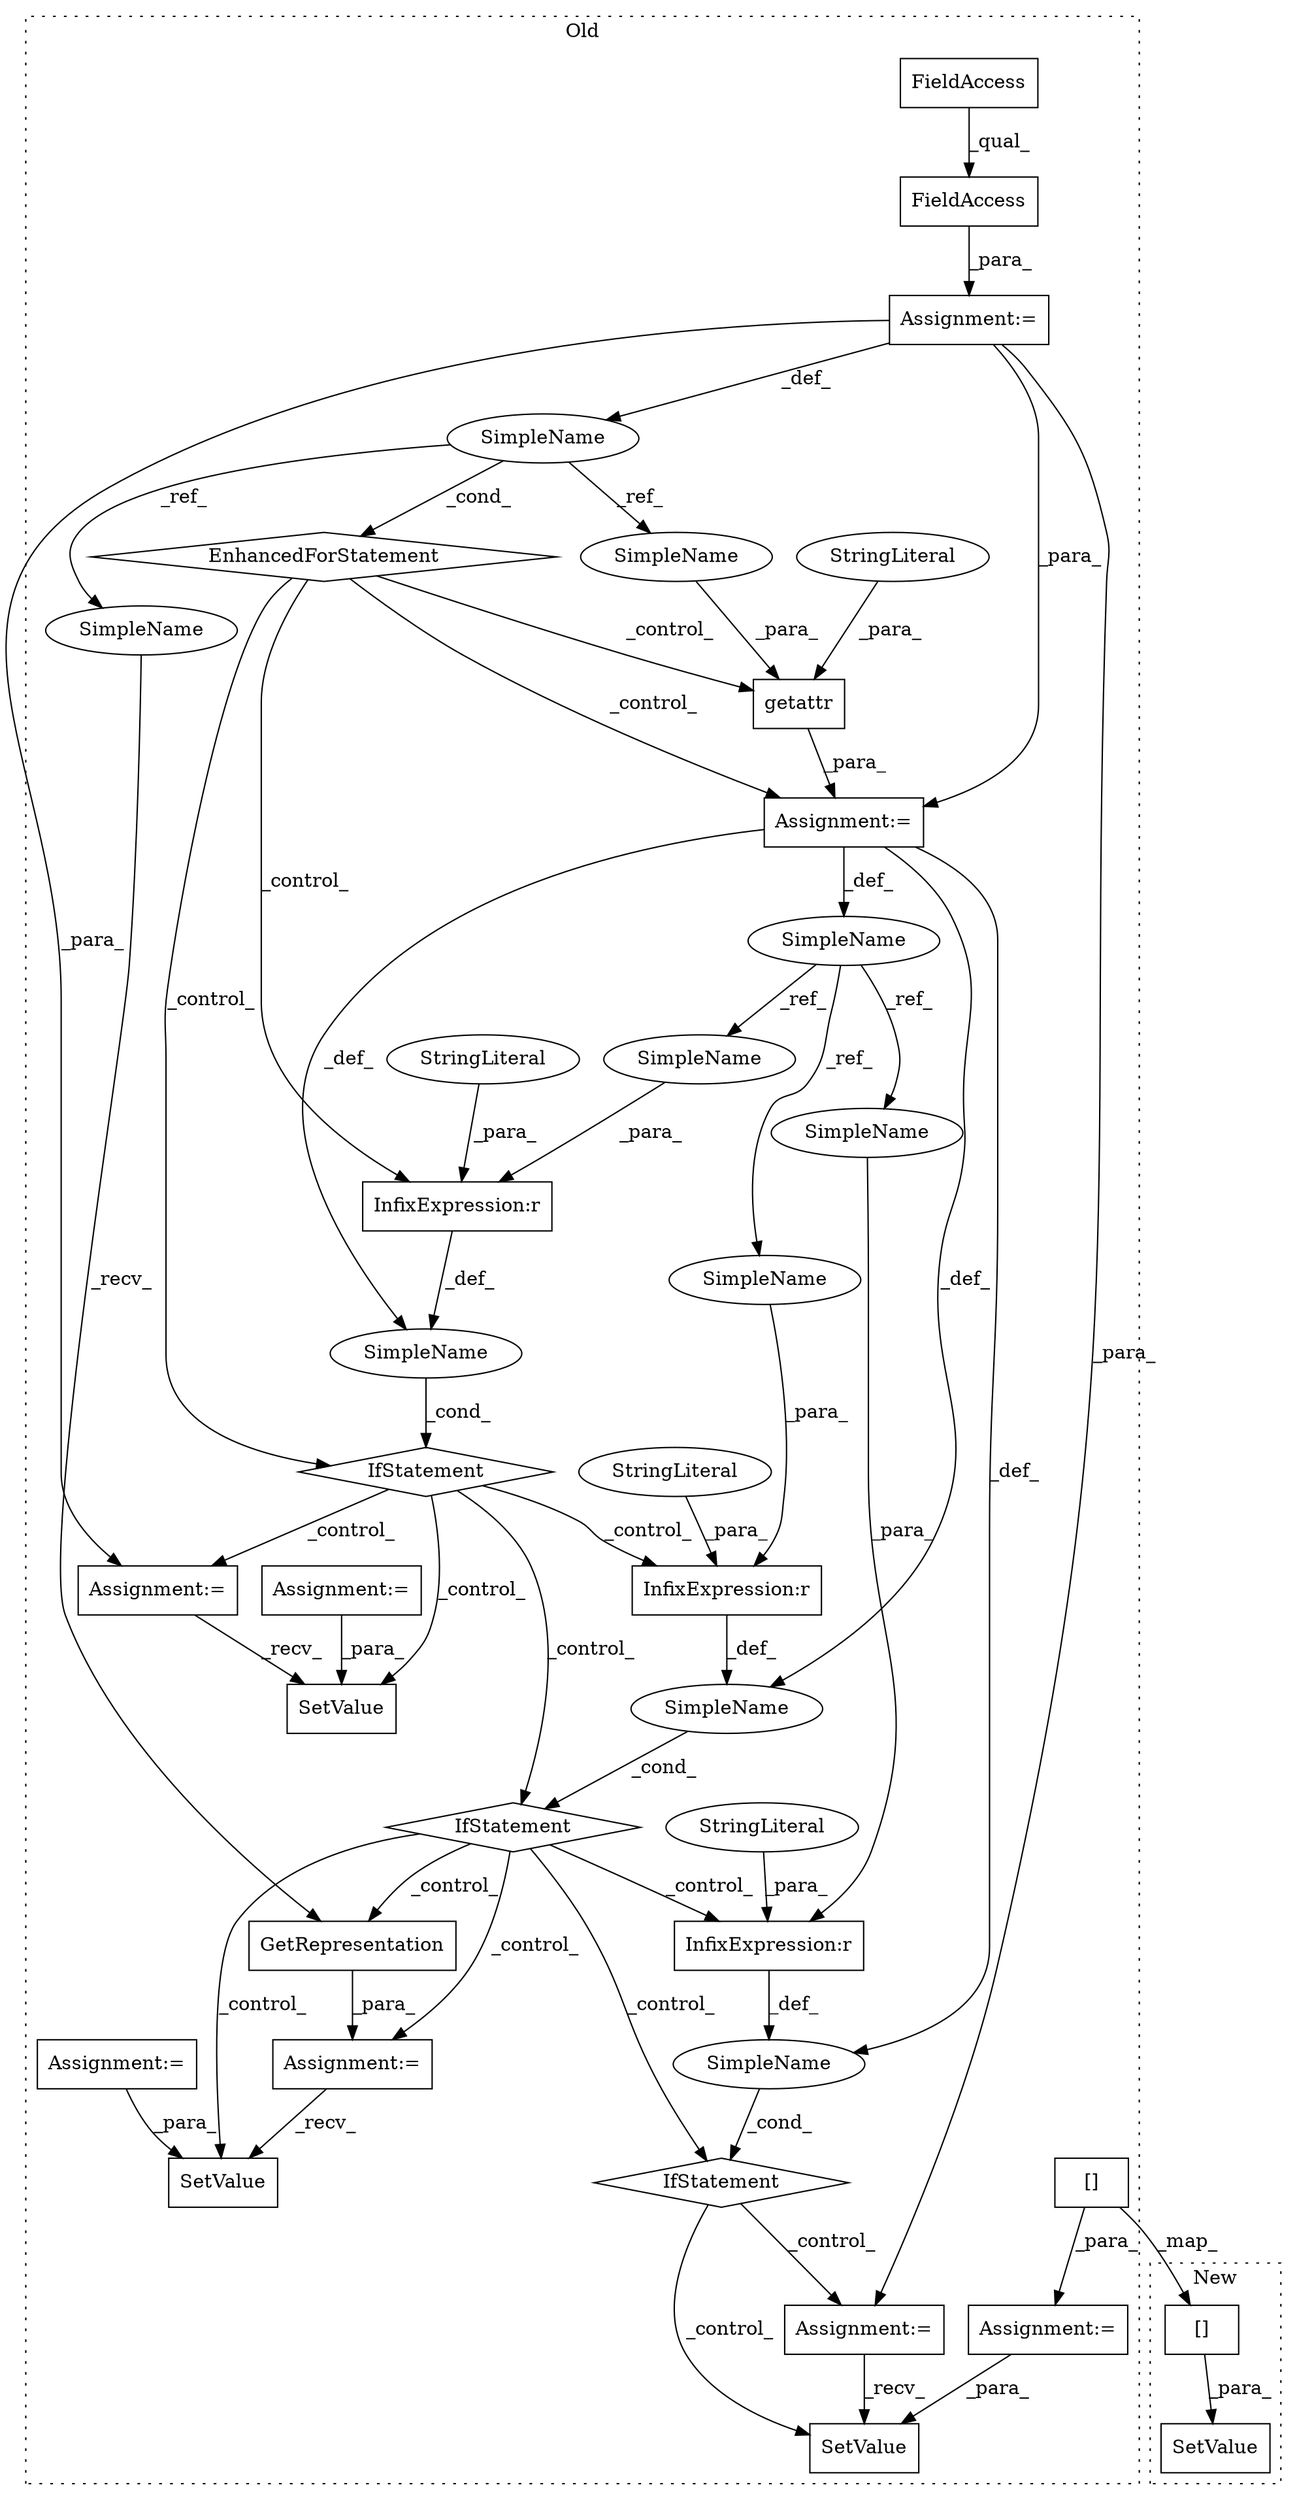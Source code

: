 digraph G {
subgraph cluster0 {
1 [label="getattr" a="32" s="12057,12083" l="8,1" shape="box"];
3 [label="EnhancedForStatement" a="70" s="11949,12042" l="53,2" shape="diamond"];
4 [label="SimpleName" a="42" s="12006" l="6" shape="ellipse"];
5 [label="StringLiteral" a="45" s="12072" l="6" shape="ellipse"];
6 [label="InfixExpression:r" a="27" s="12100" l="4" shape="box"];
7 [label="StringLiteral" a="45" s="12104" l="6" shape="ellipse"];
8 [label="SimpleName" a="42" s="12052" l="4" shape="ellipse"];
9 [label="InfixExpression:r" a="27" s="12348" l="4" shape="box"];
10 [label="StringLiteral" a="45" s="12352" l="6" shape="ellipse"];
11 [label="SimpleName" a="42" s="" l="" shape="ellipse"];
12 [label="InfixExpression:r" a="27" s="12224" l="4" shape="box"];
13 [label="StringLiteral" a="45" s="12228" l="6" shape="ellipse"];
14 [label="SimpleName" a="42" s="" l="" shape="ellipse"];
15 [label="SetValue" a="32" s="12304,12317" l="9,1" shape="box"];
16 [label="IfStatement" a="25" s="12340,12358" l="4,2" shape="diamond"];
17 [label="SimpleName" a="42" s="" l="" shape="ellipse"];
18 [label="SetValue" a="32" s="12428,12441" l="9,1" shape="box"];
19 [label="IfStatement" a="25" s="12092,12110" l="4,2" shape="diamond"];
20 [label="SetValue" a="32" s="12180,12193" l="9,1" shape="box"];
21 [label="IfStatement" a="25" s="12216,12234" l="4,2" shape="diamond"];
22 [label="Assignment:=" a="7" s="12380" l="1" shape="box"];
23 [label="Assignment:=" a="7" s="12132" l="1" shape="box"];
24 [label="Assignment:=" a="7" s="12056" l="1" shape="box"];
25 [label="Assignment:=" a="7" s="11949,12042" l="53,2" shape="box"];
26 [label="FieldAccess" a="22" s="12015" l="27" shape="box"];
27 [label="FieldAccess" a="22" s="12015" l="12" shape="box"];
28 [label="Assignment:=" a="7" s="11918" l="1" shape="box"];
30 [label="[]" a="2" s="11919,11942" l="17,1" shape="box"];
31 [label="Assignment:=" a="7" s="11848" l="1" shape="box"];
32 [label="Assignment:=" a="7" s="12256" l="1" shape="box"];
33 [label="Assignment:=" a="7" s="11883" l="1" shape="box"];
34 [label="GetRepresentation" a="32" s="12264" l="19" shape="box"];
35 [label="SimpleName" a="42" s="12096" l="4" shape="ellipse"];
36 [label="SimpleName" a="42" s="12344" l="4" shape="ellipse"];
37 [label="SimpleName" a="42" s="12220" l="4" shape="ellipse"];
38 [label="SimpleName" a="42" s="12257" l="6" shape="ellipse"];
39 [label="SimpleName" a="42" s="12065" l="6" shape="ellipse"];
label = "Old";
style="dotted";
}
subgraph cluster1 {
2 [label="SetValue" a="32" s="13002,13035" l="9,1" shape="box"];
29 [label="[]" a="2" s="13011,13034" l="17,1" shape="box"];
label = "New";
style="dotted";
}
1 -> 24 [label="_para_"];
3 -> 1 [label="_control_"];
3 -> 19 [label="_control_"];
3 -> 6 [label="_control_"];
3 -> 24 [label="_control_"];
4 -> 3 [label="_cond_"];
4 -> 38 [label="_ref_"];
4 -> 39 [label="_ref_"];
5 -> 1 [label="_para_"];
6 -> 11 [label="_def_"];
7 -> 6 [label="_para_"];
8 -> 36 [label="_ref_"];
8 -> 35 [label="_ref_"];
8 -> 37 [label="_ref_"];
9 -> 17 [label="_def_"];
10 -> 9 [label="_para_"];
11 -> 19 [label="_cond_"];
12 -> 14 [label="_def_"];
13 -> 12 [label="_para_"];
14 -> 21 [label="_cond_"];
16 -> 22 [label="_control_"];
16 -> 18 [label="_control_"];
17 -> 16 [label="_cond_"];
19 -> 12 [label="_control_"];
19 -> 20 [label="_control_"];
19 -> 23 [label="_control_"];
19 -> 21 [label="_control_"];
21 -> 34 [label="_control_"];
21 -> 32 [label="_control_"];
21 -> 15 [label="_control_"];
21 -> 16 [label="_control_"];
21 -> 9 [label="_control_"];
22 -> 18 [label="_recv_"];
23 -> 20 [label="_recv_"];
24 -> 11 [label="_def_"];
24 -> 14 [label="_def_"];
24 -> 8 [label="_def_"];
24 -> 17 [label="_def_"];
25 -> 24 [label="_para_"];
25 -> 4 [label="_def_"];
25 -> 22 [label="_para_"];
25 -> 23 [label="_para_"];
26 -> 25 [label="_para_"];
27 -> 26 [label="_qual_"];
28 -> 18 [label="_para_"];
29 -> 2 [label="_para_"];
30 -> 28 [label="_para_"];
30 -> 29 [label="_map_"];
31 -> 20 [label="_para_"];
32 -> 15 [label="_recv_"];
33 -> 15 [label="_para_"];
34 -> 32 [label="_para_"];
35 -> 6 [label="_para_"];
36 -> 9 [label="_para_"];
37 -> 12 [label="_para_"];
38 -> 34 [label="_recv_"];
39 -> 1 [label="_para_"];
}